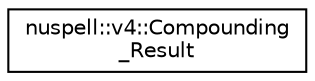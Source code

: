 digraph "Graphical Class Hierarchy"
{
 // LATEX_PDF_SIZE
  edge [fontname="Helvetica",fontsize="10",labelfontname="Helvetica",labelfontsize="10"];
  node [fontname="Helvetica",fontsize="10",shape=record];
  rankdir="LR";
  Node0 [label="nuspell::v4::Compounding\l_Result",height=0.2,width=0.4,color="black", fillcolor="white", style="filled",URL="$structnuspell_1_1v4_1_1_compounding___result.html",tooltip=" "];
}
